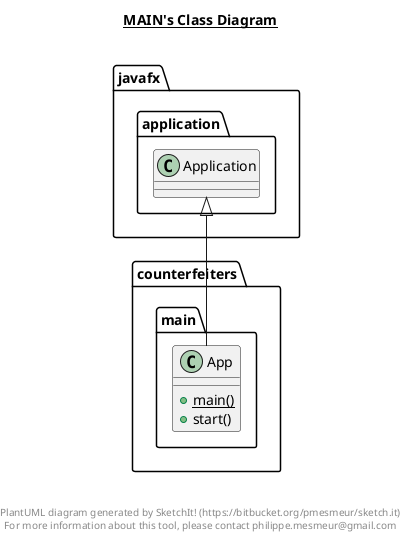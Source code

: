 @startuml

title __MAIN's Class Diagram__\n

  namespace counterfeiters {
    namespace main {
      class counterfeiters.main.App {
          {static} + main()
          + start()
      }
    }
  }
  

  counterfeiters.main.App -up-|> javafx.application.Application


right footer


PlantUML diagram generated by SketchIt! (https://bitbucket.org/pmesmeur/sketch.it)
For more information about this tool, please contact philippe.mesmeur@gmail.com
endfooter

@enduml
